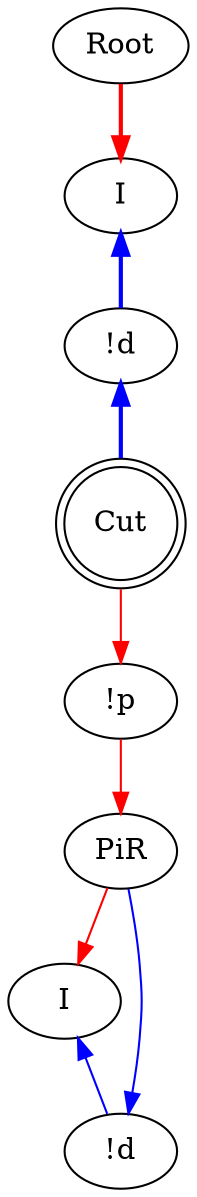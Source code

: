 digraph {
"Root0" [label="Root"]
"!p0" [label="!p"]
"PiR0" [label="PiR"]
"!d0" [label="!d"]
"I0" [label="I"]
"!d1" [label="!d"]
"Cut0" [label="Cut",shape=doublecircle]
"I1" [label="I"]
"Cut0" -> "!p0"[color=red,tooltip="e107"]
"!p0" -> "PiR0"[color=red,tooltip="e111"]
"!d0" -> "PiR0"[color=blue,tooltip="e117",dir=back]
"PiR0" -> "I0"[color=red,tooltip="e119"]
"I0" -> "!d0"[color=blue,tooltip="e123",dir=back]
"!d1" -> "Cut0"[color=blue,tooltip="e129",penwidth=2,dir=back]
"I1" -> "!d1"[color=blue,tooltip="e133",penwidth=2,dir=back]
"Root0" -> "I1"[color=red,tooltip="rettop",penwidth=2]
}
